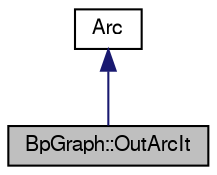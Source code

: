 digraph "BpGraph::OutArcIt"
{
 // LATEX_PDF_SIZE
  edge [fontname="FreeSans",fontsize="10",labelfontname="FreeSans",labelfontsize="10"];
  node [fontname="FreeSans",fontsize="10",shape=record];
  Node0 [label="BpGraph::OutArcIt",height=0.2,width=0.4,color="black", fillcolor="grey75", style="filled", fontcolor="black",tooltip="Iterator class for the outgoing arcs of a node."];
  Node1 -> Node0 [dir="back",color="midnightblue",fontsize="10",style="solid",fontname="FreeSans"];
  Node1 [label="Arc",height=0.2,width=0.4,color="black", fillcolor="white", style="filled",URL="$a04877.html",tooltip="The arc type of the graph."];
}
